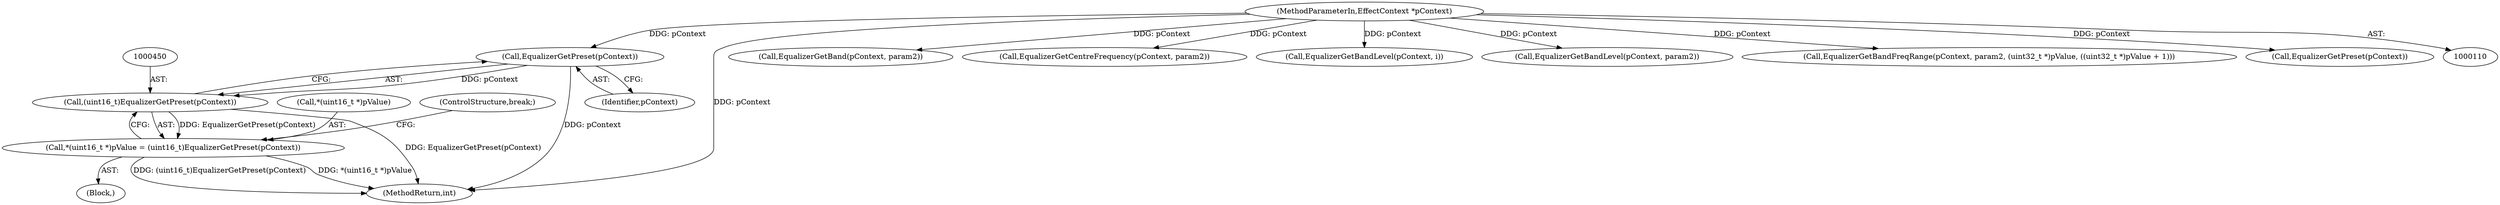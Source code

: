 digraph "0_Android_c66c43ad571ed2590dcd55a762c73c90d9744bac@pointer" {
"1000451" [label="(Call,EqualizerGetPreset(pContext))"];
"1000111" [label="(MethodParameterIn,EffectContext *pContext)"];
"1000449" [label="(Call,(uint16_t)EqualizerGetPreset(pContext))"];
"1000444" [label="(Call,*(uint16_t *)pValue = (uint16_t)EqualizerGetPreset(pContext))"];
"1000111" [label="(MethodParameterIn,EffectContext *pContext)"];
"1000439" [label="(Call,EqualizerGetBand(pContext, param2))"];
"1000452" [label="(Identifier,pContext)"];
"1000381" [label="(Call,EqualizerGetCentreFrequency(pContext, param2))"];
"1000552" [label="(Call,EqualizerGetBandLevel(pContext, i))"];
"1000444" [label="(Call,*(uint16_t *)pValue = (uint16_t)EqualizerGetPreset(pContext))"];
"1000342" [label="(Call,EqualizerGetBandLevel(pContext, param2))"];
"1000415" [label="(Call,EqualizerGetBandFreqRange(pContext, param2, (uint32_t *)pValue, ((uint32_t *)pValue + 1)))"];
"1000445" [label="(Call,*(uint16_t *)pValue)"];
"1000453" [label="(ControlStructure,break;)"];
"1000451" [label="(Call,EqualizerGetPreset(pContext))"];
"1000449" [label="(Call,(uint16_t)EqualizerGetPreset(pContext))"];
"1000567" [label="(MethodReturn,int)"];
"1000524" [label="(Call,EqualizerGetPreset(pContext))"];
"1000277" [label="(Block,)"];
"1000451" -> "1000449"  [label="AST: "];
"1000451" -> "1000452"  [label="CFG: "];
"1000452" -> "1000451"  [label="AST: "];
"1000449" -> "1000451"  [label="CFG: "];
"1000451" -> "1000567"  [label="DDG: pContext"];
"1000451" -> "1000449"  [label="DDG: pContext"];
"1000111" -> "1000451"  [label="DDG: pContext"];
"1000111" -> "1000110"  [label="AST: "];
"1000111" -> "1000567"  [label="DDG: pContext"];
"1000111" -> "1000342"  [label="DDG: pContext"];
"1000111" -> "1000381"  [label="DDG: pContext"];
"1000111" -> "1000415"  [label="DDG: pContext"];
"1000111" -> "1000439"  [label="DDG: pContext"];
"1000111" -> "1000524"  [label="DDG: pContext"];
"1000111" -> "1000552"  [label="DDG: pContext"];
"1000449" -> "1000444"  [label="AST: "];
"1000450" -> "1000449"  [label="AST: "];
"1000444" -> "1000449"  [label="CFG: "];
"1000449" -> "1000567"  [label="DDG: EqualizerGetPreset(pContext)"];
"1000449" -> "1000444"  [label="DDG: EqualizerGetPreset(pContext)"];
"1000444" -> "1000277"  [label="AST: "];
"1000445" -> "1000444"  [label="AST: "];
"1000453" -> "1000444"  [label="CFG: "];
"1000444" -> "1000567"  [label="DDG: (uint16_t)EqualizerGetPreset(pContext)"];
"1000444" -> "1000567"  [label="DDG: *(uint16_t *)pValue"];
}

